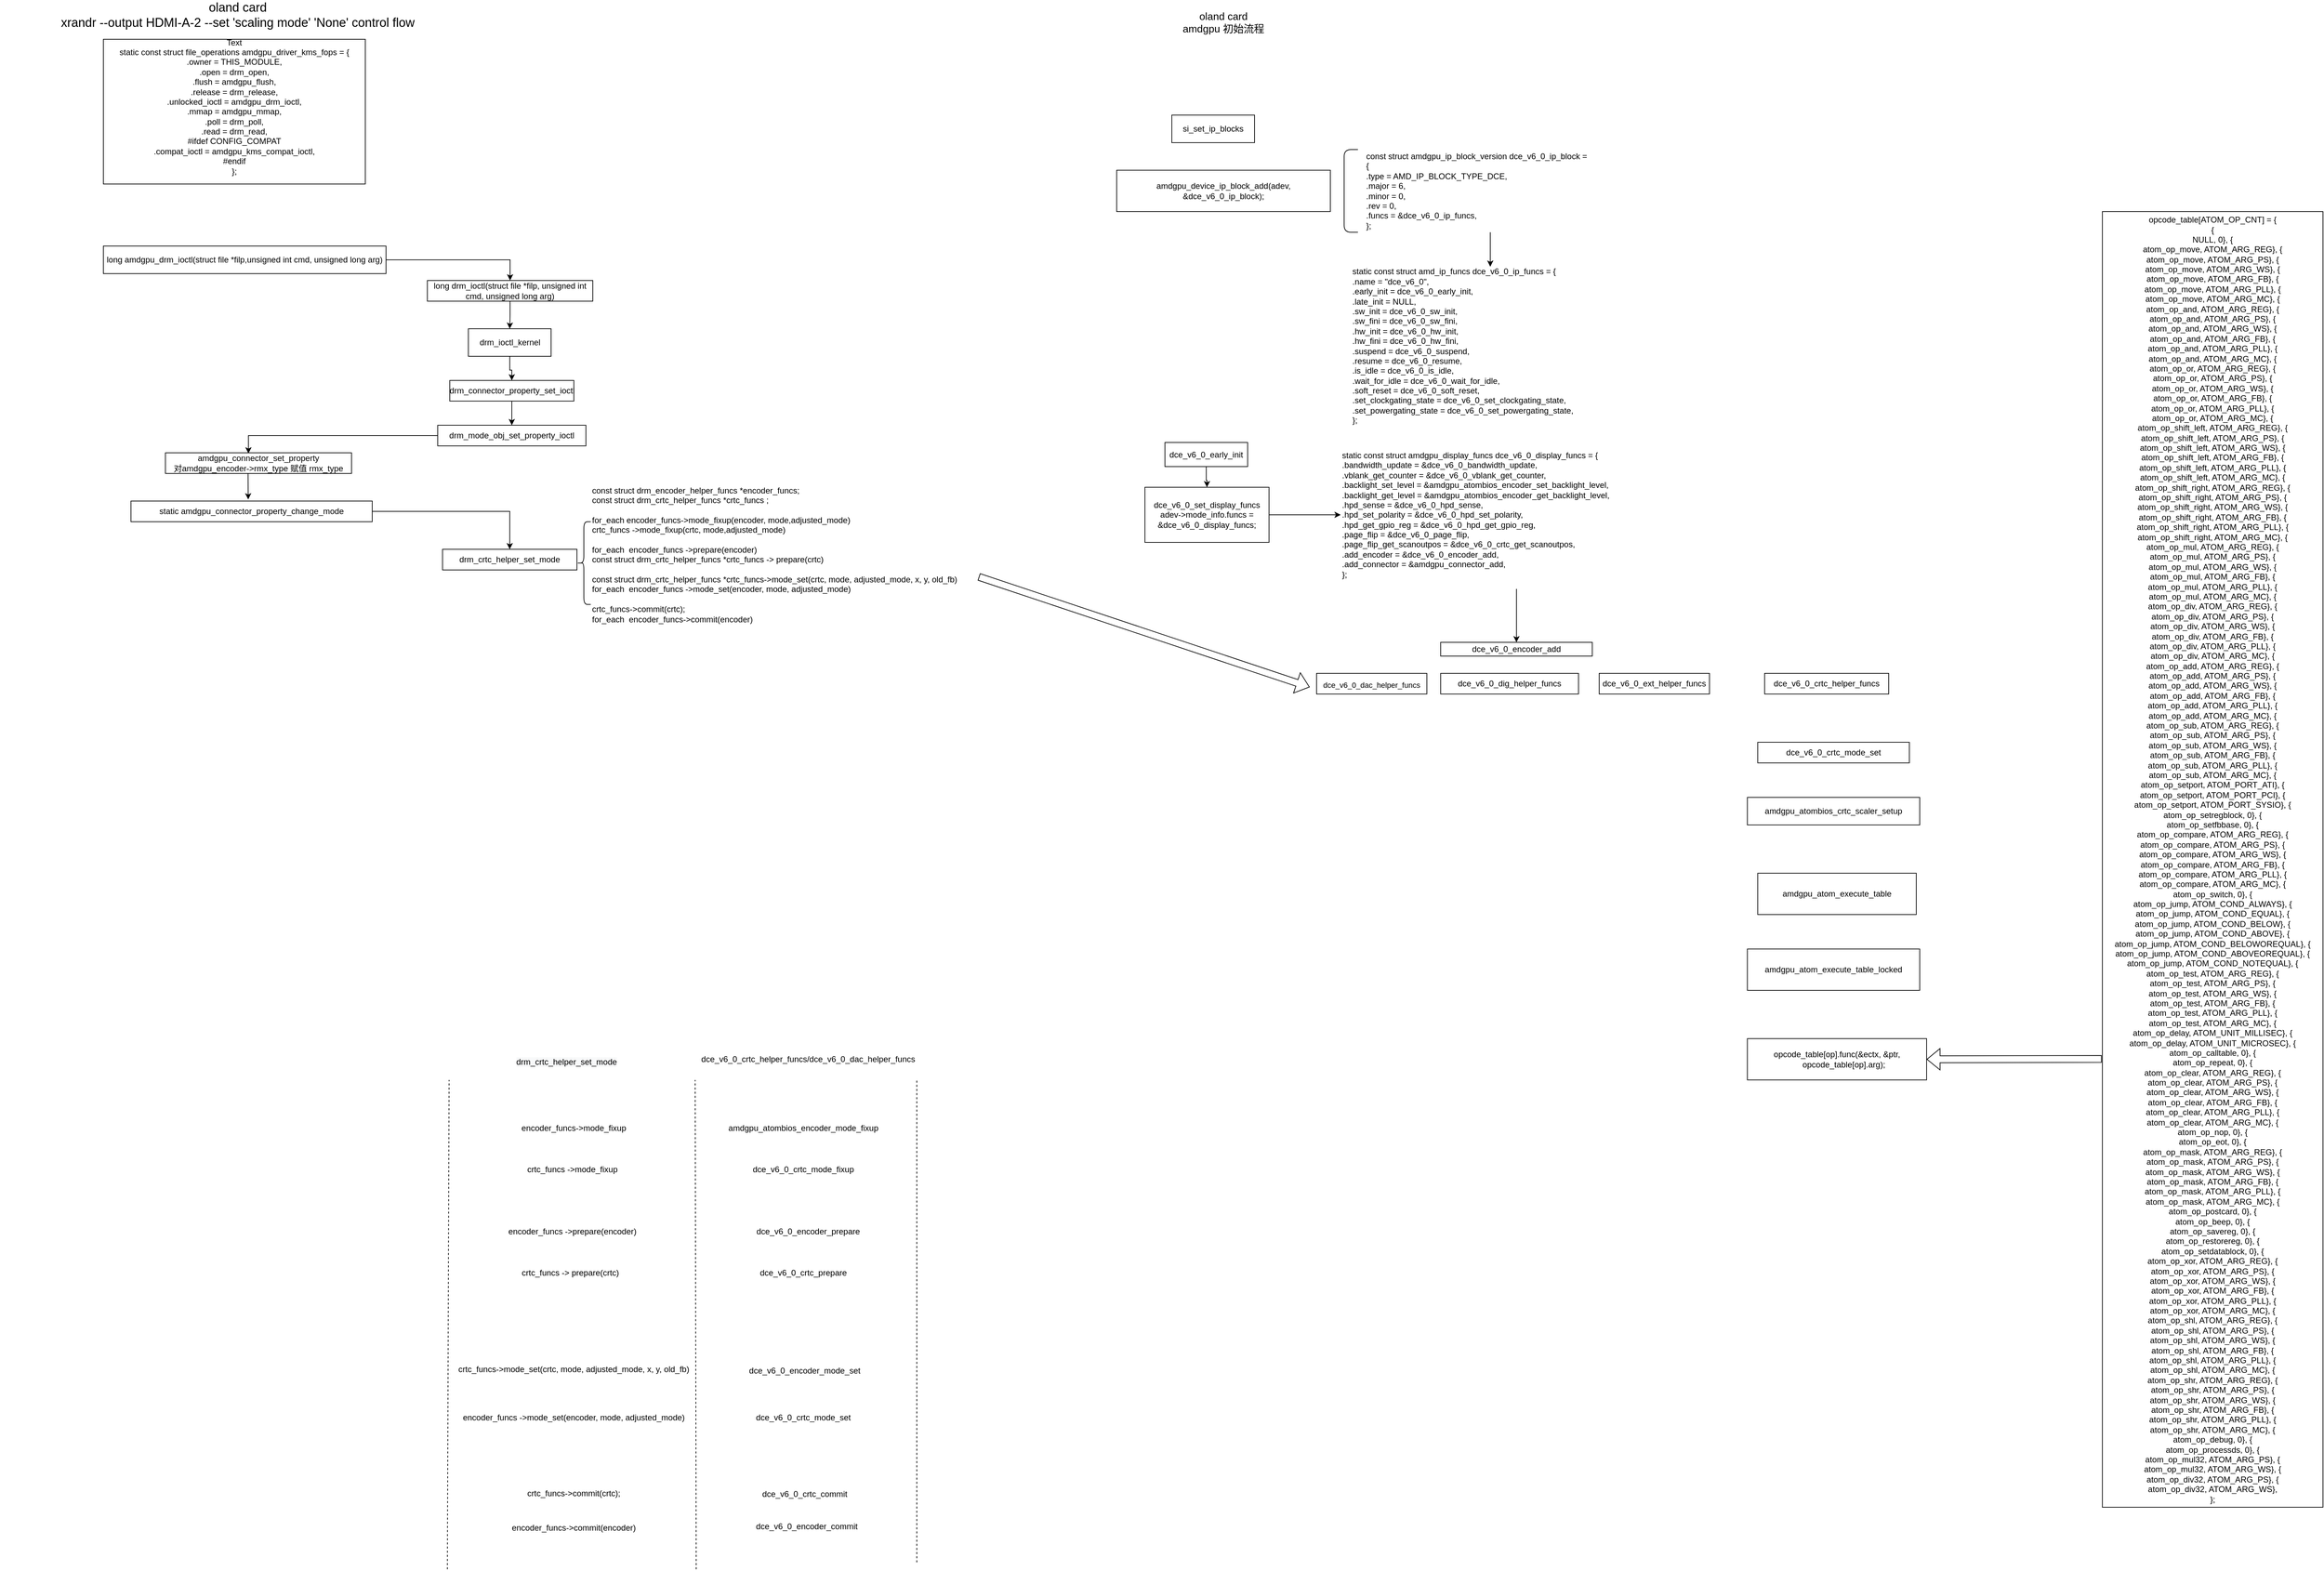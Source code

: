 <mxfile version="17.4.4" type="github">
  <diagram id="6B9ATKtcE2n3EENaYv02" name="Page-1">
    <mxGraphModel dx="2500" dy="806" grid="1" gridSize="10" guides="1" tooltips="1" connect="1" arrows="1" fold="1" page="1" pageScale="1" pageWidth="827" pageHeight="1169" math="0" shadow="0">
      <root>
        <mxCell id="0" />
        <mxCell id="1" parent="0" />
        <mxCell id="llXkI1soiZE1zbif7xeh-1" value="&lt;div&gt;static const struct file_operations amdgpu_driver_kms_fops = {&lt;/div&gt;&lt;div&gt;&lt;span&gt; &lt;/span&gt;.owner = THIS_MODULE,&lt;/div&gt;&lt;div&gt;&lt;span&gt; &lt;/span&gt;.open = drm_open,&lt;/div&gt;&lt;div&gt;&lt;span&gt; &lt;/span&gt;.flush = amdgpu_flush,&lt;/div&gt;&lt;div&gt;&lt;span&gt; &lt;/span&gt;.release = drm_release,&lt;/div&gt;&lt;div&gt;&lt;span&gt; &lt;/span&gt;.unlocked_ioctl = amdgpu_drm_ioctl,&lt;/div&gt;&lt;div&gt;&lt;span&gt; &lt;/span&gt;.mmap = amdgpu_mmap,&lt;/div&gt;&lt;div&gt;&lt;span&gt; &lt;/span&gt;.poll = drm_poll,&lt;/div&gt;&lt;div&gt;&lt;span&gt; &lt;/span&gt;.read = drm_read,&lt;/div&gt;&lt;div&gt;#ifdef CONFIG_COMPAT&lt;/div&gt;&lt;div&gt;&lt;span&gt; &lt;/span&gt;.compat_ioctl = amdgpu_kms_compat_ioctl,&lt;/div&gt;&lt;div&gt;#endif&lt;/div&gt;&lt;div&gt;};&lt;/div&gt;" style="rounded=0;whiteSpace=wrap;html=1;" parent="1" vertex="1">
          <mxGeometry x="140" y="60" width="380" height="210" as="geometry" />
        </mxCell>
        <mxCell id="llXkI1soiZE1zbif7xeh-10" style="edgeStyle=orthogonalEdgeStyle;rounded=0;orthogonalLoop=1;jettySize=auto;html=1;fontSize=18;" parent="1" source="llXkI1soiZE1zbif7xeh-2" target="llXkI1soiZE1zbif7xeh-3" edge="1">
          <mxGeometry relative="1" as="geometry" />
        </mxCell>
        <mxCell id="llXkI1soiZE1zbif7xeh-2" value="long amdgpu_drm_ioctl&lt;span&gt;(struct file *filp,&lt;/span&gt;&lt;span&gt;unsigned int cmd, unsigned long arg)&lt;/span&gt;&lt;span&gt;&lt;br&gt;&lt;/span&gt;" style="rounded=0;whiteSpace=wrap;html=1;" parent="1" vertex="1">
          <mxGeometry x="140" y="360" width="410" height="40" as="geometry" />
        </mxCell>
        <mxCell id="llXkI1soiZE1zbif7xeh-11" value="" style="edgeStyle=orthogonalEdgeStyle;rounded=0;orthogonalLoop=1;jettySize=auto;html=1;fontSize=18;" parent="1" source="llXkI1soiZE1zbif7xeh-3" target="llXkI1soiZE1zbif7xeh-4" edge="1">
          <mxGeometry relative="1" as="geometry" />
        </mxCell>
        <mxCell id="llXkI1soiZE1zbif7xeh-3" value="&lt;div&gt;long drm_ioctl(struct file *filp,&amp;nbsp;&lt;span&gt;unsigned int cmd, unsigned long arg)&lt;/span&gt;&lt;/div&gt;" style="rounded=0;whiteSpace=wrap;html=1;" parent="1" vertex="1">
          <mxGeometry x="610" y="410" width="240" height="30" as="geometry" />
        </mxCell>
        <mxCell id="llXkI1soiZE1zbif7xeh-12" value="" style="edgeStyle=orthogonalEdgeStyle;rounded=0;orthogonalLoop=1;jettySize=auto;html=1;fontSize=18;" parent="1" source="llXkI1soiZE1zbif7xeh-4" target="llXkI1soiZE1zbif7xeh-5" edge="1">
          <mxGeometry relative="1" as="geometry" />
        </mxCell>
        <mxCell id="llXkI1soiZE1zbif7xeh-4" value="drm_ioctl_kernel" style="rounded=0;whiteSpace=wrap;html=1;" parent="1" vertex="1">
          <mxGeometry x="669.5" y="480" width="120" height="40" as="geometry" />
        </mxCell>
        <mxCell id="llXkI1soiZE1zbif7xeh-13" value="" style="edgeStyle=orthogonalEdgeStyle;rounded=0;orthogonalLoop=1;jettySize=auto;html=1;fontSize=18;" parent="1" source="llXkI1soiZE1zbif7xeh-5" target="llXkI1soiZE1zbif7xeh-6" edge="1">
          <mxGeometry relative="1" as="geometry" />
        </mxCell>
        <mxCell id="llXkI1soiZE1zbif7xeh-5" value="drm_connector_property_set_ioctl" style="rounded=0;whiteSpace=wrap;html=1;" parent="1" vertex="1">
          <mxGeometry x="642.5" y="555" width="180" height="30" as="geometry" />
        </mxCell>
        <mxCell id="llXkI1soiZE1zbif7xeh-14" style="edgeStyle=orthogonalEdgeStyle;rounded=0;orthogonalLoop=1;jettySize=auto;html=1;entryX=0.446;entryY=0.033;entryDx=0;entryDy=0;entryPerimeter=0;fontSize=18;" parent="1" source="llXkI1soiZE1zbif7xeh-6" target="llXkI1soiZE1zbif7xeh-7" edge="1">
          <mxGeometry relative="1" as="geometry" />
        </mxCell>
        <mxCell id="llXkI1soiZE1zbif7xeh-6" value="drm_mode_obj_set_property_ioctl" style="rounded=0;whiteSpace=wrap;html=1;" parent="1" vertex="1">
          <mxGeometry x="625" y="620" width="215" height="30" as="geometry" />
        </mxCell>
        <mxCell id="llXkI1soiZE1zbif7xeh-18" style="edgeStyle=orthogonalEdgeStyle;rounded=0;orthogonalLoop=1;jettySize=auto;html=1;entryX=0.486;entryY=-0.078;entryDx=0;entryDy=0;entryPerimeter=0;fontSize=12;exitX=0.444;exitY=0.978;exitDx=0;exitDy=0;exitPerimeter=0;" parent="1" source="llXkI1soiZE1zbif7xeh-7" target="llXkI1soiZE1zbif7xeh-16" edge="1">
          <mxGeometry relative="1" as="geometry" />
        </mxCell>
        <mxCell id="llXkI1soiZE1zbif7xeh-7" value="amdgpu_connector_set_property&lt;br&gt;对amdgpu_encoder-&amp;gt;rmx_type 赋值 rmx_type" style="rounded=0;whiteSpace=wrap;html=1;" parent="1" vertex="1">
          <mxGeometry x="230" y="660" width="270" height="30" as="geometry" />
        </mxCell>
        <mxCell id="llXkI1soiZE1zbif7xeh-8" value="Text" style="text;html=1;strokeColor=none;fillColor=none;align=center;verticalAlign=middle;whiteSpace=wrap;rounded=0;" parent="1" vertex="1">
          <mxGeometry x="300" y="50" width="60" height="30" as="geometry" />
        </mxCell>
        <mxCell id="llXkI1soiZE1zbif7xeh-9" value="oland card&lt;br&gt;xrandr --output HDMI-A-2 --set &#39;scaling mode&#39; &#39;None&#39; control flow" style="text;html=1;strokeColor=none;fillColor=none;align=center;verticalAlign=middle;whiteSpace=wrap;rounded=0;fontSize=18;" parent="1" vertex="1">
          <mxGeometry x="-10" y="10" width="690" height="30" as="geometry" />
        </mxCell>
        <mxCell id="llXkI1soiZE1zbif7xeh-19" style="edgeStyle=orthogonalEdgeStyle;rounded=0;orthogonalLoop=1;jettySize=auto;html=1;entryX=0.5;entryY=0;entryDx=0;entryDy=0;fontSize=12;" parent="1" source="llXkI1soiZE1zbif7xeh-16" target="llXkI1soiZE1zbif7xeh-17" edge="1">
          <mxGeometry relative="1" as="geometry" />
        </mxCell>
        <mxCell id="llXkI1soiZE1zbif7xeh-16" value="static amdgpu_connector_property_change_mode&lt;br&gt;" style="rounded=0;whiteSpace=wrap;html=1;fontSize=12;" parent="1" vertex="1">
          <mxGeometry x="180" y="730" width="350" height="30" as="geometry" />
        </mxCell>
        <mxCell id="llXkI1soiZE1zbif7xeh-17" value="drm_crtc_helper_set_mode" style="rounded=0;whiteSpace=wrap;html=1;fontSize=12;" parent="1" vertex="1">
          <mxGeometry x="632" y="800" width="195" height="30" as="geometry" />
        </mxCell>
        <mxCell id="llXkI1soiZE1zbif7xeh-24" value="" style="group" parent="1" vertex="1" connectable="0">
          <mxGeometry x="827" y="695" width="580" height="240" as="geometry" />
        </mxCell>
        <mxCell id="llXkI1soiZE1zbif7xeh-21" value="" style="shape=curlyBracket;whiteSpace=wrap;html=1;rounded=1;fontSize=12;" parent="llXkI1soiZE1zbif7xeh-24" vertex="1">
          <mxGeometry y="65" width="20" height="120" as="geometry" />
        </mxCell>
        <mxCell id="llXkI1soiZE1zbif7xeh-22" value="const struct drm_encoder_helper_funcs *encoder_funcs;&lt;span&gt;&lt;br&gt;&lt;/span&gt;&lt;span&gt;const struct drm_crtc_helper_funcs *crtc_funcs ;&lt;/span&gt;&lt;span&gt;&lt;br&gt;&lt;br&gt;&lt;/span&gt;for_each encoder_funcs-&amp;gt;mode_fixup(encoder, mode,adjusted_mode)&lt;br&gt;crtc_funcs -&amp;gt;mode_fixup(crtc, mode,adjusted_mode)&lt;span&gt;&lt;br&gt;&lt;/span&gt;&lt;span&gt;&lt;br&gt;&lt;/span&gt;for_each&amp;nbsp; encoder_funcs -&amp;gt;prepare(encoder)&lt;br&gt;&lt;span&gt;const struct drm_crtc_helper_funcs *crtc_funcs -&amp;gt; prepare(crtc)&lt;br&gt;&lt;br&gt;const struct drm_crtc_helper_funcs *crtc_funcs-&amp;gt;mode_set(crtc, mode, adjusted_mode, x, y, old_fb)&lt;br&gt;&lt;/span&gt;for_each&amp;nbsp; encoder_funcs -&amp;gt;mode_set(encoder, mode, adjusted_mode)&lt;br&gt;&lt;br&gt;crtc_funcs-&amp;gt;commit(crtc);&lt;br&gt;for_each&amp;nbsp; encoder_funcs-&amp;gt;commit(encoder)&lt;br&gt;&amp;nbsp;&lt;span&gt;&lt;br&gt;&lt;/span&gt;" style="text;html=1;strokeColor=none;fillColor=none;align=left;verticalAlign=middle;whiteSpace=wrap;rounded=0;fontSize=12;" parent="llXkI1soiZE1zbif7xeh-24" vertex="1">
          <mxGeometry x="20" width="560" height="240" as="geometry" />
        </mxCell>
        <mxCell id="llXkI1soiZE1zbif7xeh-28" value="amdgpu_device_ip_block_add(adev, &amp;amp;dce_v6_0_ip_block);" style="rounded=0;whiteSpace=wrap;html=1;fontSize=12;" parent="1" vertex="1">
          <mxGeometry x="1610" y="250" width="310" height="60" as="geometry" />
        </mxCell>
        <mxCell id="llXkI1soiZE1zbif7xeh-29" value="&lt;span&gt;si_set_ip_blocks&lt;/span&gt;" style="rounded=0;whiteSpace=wrap;html=1;fontSize=12;" parent="1" vertex="1">
          <mxGeometry x="1690" y="170" width="120" height="40" as="geometry" />
        </mxCell>
        <mxCell id="llXkI1soiZE1zbif7xeh-30" value="&lt;font style=&quot;font-size: 15px&quot;&gt;oland card&lt;br&gt;amdgpu 初始流程&lt;/font&gt;" style="text;html=1;strokeColor=none;fillColor=none;align=center;verticalAlign=middle;whiteSpace=wrap;rounded=0;fontSize=12;" parent="1" vertex="1">
          <mxGeometry x="1620" y="20" width="290" height="30" as="geometry" />
        </mxCell>
        <mxCell id="llXkI1soiZE1zbif7xeh-36" value="" style="edgeStyle=orthogonalEdgeStyle;rounded=0;orthogonalLoop=1;jettySize=auto;html=1;fontSize=12;" parent="1" source="llXkI1soiZE1zbif7xeh-31" target="llXkI1soiZE1zbif7xeh-33" edge="1">
          <mxGeometry relative="1" as="geometry">
            <Array as="points">
              <mxPoint x="2152" y="350" />
              <mxPoint x="2152" y="350" />
            </Array>
          </mxGeometry>
        </mxCell>
        <mxCell id="llXkI1soiZE1zbif7xeh-31" value="&lt;div&gt;const struct amdgpu_ip_block_version dce_v6_0_ip_block =&lt;/div&gt;&lt;div&gt;{&lt;/div&gt;&lt;div&gt;&lt;span&gt; &lt;/span&gt;.type = AMD_IP_BLOCK_TYPE_DCE,&lt;/div&gt;&lt;div&gt;&lt;span&gt; &lt;/span&gt;.major = 6,&lt;/div&gt;&lt;div&gt;&lt;span&gt; &lt;/span&gt;.minor = 0,&lt;/div&gt;&lt;div&gt;&lt;span&gt; &lt;/span&gt;.rev = 0,&lt;/div&gt;&lt;div&gt;&lt;span&gt; &lt;/span&gt;.funcs = &amp;amp;dce_v6_0_ip_funcs,&lt;/div&gt;&lt;div&gt;};&lt;/div&gt;" style="text;html=1;strokeColor=none;fillColor=none;align=left;verticalAlign=middle;whiteSpace=wrap;rounded=0;fontSize=12;" parent="1" vertex="1">
          <mxGeometry x="1970" y="220" width="440" height="120" as="geometry" />
        </mxCell>
        <mxCell id="llXkI1soiZE1zbif7xeh-32" value="" style="shape=curlyBracket;whiteSpace=wrap;html=1;rounded=1;fontSize=12;size=0;" parent="1" vertex="1">
          <mxGeometry x="1940" y="220" width="20" height="120" as="geometry" />
        </mxCell>
        <mxCell id="llXkI1soiZE1zbif7xeh-33" value="&lt;div&gt;static const struct amd_ip_funcs dce_v6_0_ip_funcs = {&lt;/div&gt;&lt;div&gt;&lt;span&gt; &lt;/span&gt;.name = &quot;dce_v6_0&quot;,&lt;/div&gt;&lt;div&gt;&lt;span&gt; &lt;/span&gt;.early_init = dce_v6_0_early_init,&lt;/div&gt;&lt;div&gt;&lt;span&gt; &lt;/span&gt;.late_init = NULL,&lt;/div&gt;&lt;div&gt;&lt;span&gt; &lt;/span&gt;.sw_init = dce_v6_0_sw_init,&lt;/div&gt;&lt;div&gt;&lt;span&gt; &lt;/span&gt;.sw_fini = dce_v6_0_sw_fini,&lt;/div&gt;&lt;div&gt;&lt;span&gt; &lt;/span&gt;.hw_init = dce_v6_0_hw_init,&lt;/div&gt;&lt;div&gt;&lt;span&gt; &lt;/span&gt;.hw_fini = dce_v6_0_hw_fini,&lt;/div&gt;&lt;div&gt;&lt;span&gt; &lt;/span&gt;.suspend = dce_v6_0_suspend,&lt;/div&gt;&lt;div&gt;&lt;span&gt; &lt;/span&gt;.resume = dce_v6_0_resume,&lt;/div&gt;&lt;div&gt;&lt;span&gt; &lt;/span&gt;.is_idle = dce_v6_0_is_idle,&lt;/div&gt;&lt;div&gt;&lt;span&gt; &lt;/span&gt;.wait_for_idle = dce_v6_0_wait_for_idle,&lt;/div&gt;&lt;div&gt;&lt;span&gt; &lt;/span&gt;.soft_reset = dce_v6_0_soft_reset,&lt;/div&gt;&lt;div&gt;&lt;span&gt; &lt;/span&gt;.set_clockgating_state = dce_v6_0_set_clockgating_state,&lt;/div&gt;&lt;div&gt;&lt;span&gt; &lt;/span&gt;.set_powergating_state = dce_v6_0_set_powergating_state,&lt;/div&gt;&lt;div&gt;};&lt;/div&gt;" style="text;html=1;strokeColor=none;fillColor=none;align=left;verticalAlign=middle;whiteSpace=wrap;rounded=0;fontSize=12;" parent="1" vertex="1">
          <mxGeometry x="1950" y="390" width="403" height="230" as="geometry" />
        </mxCell>
        <mxCell id="llXkI1soiZE1zbif7xeh-38" value="" style="edgeStyle=orthogonalEdgeStyle;rounded=0;orthogonalLoop=1;jettySize=auto;html=1;fontSize=12;" parent="1" source="llXkI1soiZE1zbif7xeh-34" target="llXkI1soiZE1zbif7xeh-35" edge="1">
          <mxGeometry relative="1" as="geometry" />
        </mxCell>
        <mxCell id="llXkI1soiZE1zbif7xeh-34" value="dce_v6_0_early_init" style="rounded=0;whiteSpace=wrap;html=1;fontSize=12;" parent="1" vertex="1">
          <mxGeometry x="1680" y="645" width="120" height="35" as="geometry" />
        </mxCell>
        <mxCell id="llXkI1soiZE1zbif7xeh-39" value="" style="edgeStyle=orthogonalEdgeStyle;rounded=0;orthogonalLoop=1;jettySize=auto;html=1;fontSize=12;" parent="1" source="llXkI1soiZE1zbif7xeh-35" target="llXkI1soiZE1zbif7xeh-37" edge="1">
          <mxGeometry relative="1" as="geometry" />
        </mxCell>
        <mxCell id="llXkI1soiZE1zbif7xeh-35" value="dce_v6_0_set_display_funcs&lt;br&gt;adev-&amp;gt;mode_info.funcs = &amp;amp;dce_v6_0_display_funcs;" style="rounded=0;whiteSpace=wrap;html=1;fontSize=12;" parent="1" vertex="1">
          <mxGeometry x="1651" y="710" width="180" height="80" as="geometry" />
        </mxCell>
        <mxCell id="llXkI1soiZE1zbif7xeh-41" value="" style="edgeStyle=orthogonalEdgeStyle;rounded=0;orthogonalLoop=1;jettySize=auto;html=1;fontSize=12;" parent="1" source="llXkI1soiZE1zbif7xeh-37" target="llXkI1soiZE1zbif7xeh-40" edge="1">
          <mxGeometry relative="1" as="geometry" />
        </mxCell>
        <mxCell id="llXkI1soiZE1zbif7xeh-37" value="&lt;div&gt;static const struct amdgpu_display_funcs dce_v6_0_display_funcs = {&lt;/div&gt;&lt;div&gt;&lt;span&gt; &lt;/span&gt;.bandwidth_update = &amp;amp;dce_v6_0_bandwidth_update,&lt;/div&gt;&lt;div&gt;&lt;span&gt; &lt;/span&gt;.vblank_get_counter = &amp;amp;dce_v6_0_vblank_get_counter,&lt;/div&gt;&lt;div&gt;&lt;span&gt; &lt;/span&gt;.backlight_set_level = &amp;amp;amdgpu_atombios_encoder_set_backlight_level,&lt;/div&gt;&lt;div&gt;&lt;span&gt; &lt;/span&gt;.backlight_get_level = &amp;amp;amdgpu_atombios_encoder_get_backlight_level,&lt;/div&gt;&lt;div&gt;&lt;span&gt; &lt;/span&gt;.hpd_sense = &amp;amp;dce_v6_0_hpd_sense,&lt;/div&gt;&lt;div&gt;&lt;span&gt; &lt;/span&gt;.hpd_set_polarity = &amp;amp;dce_v6_0_hpd_set_polarity,&lt;/div&gt;&lt;div&gt;&lt;span&gt; &lt;/span&gt;.hpd_get_gpio_reg = &amp;amp;dce_v6_0_hpd_get_gpio_reg,&lt;/div&gt;&lt;div&gt;&lt;span&gt; &lt;/span&gt;.page_flip = &amp;amp;dce_v6_0_page_flip,&lt;/div&gt;&lt;div&gt;&lt;span&gt; &lt;/span&gt;.page_flip_get_scanoutpos = &amp;amp;dce_v6_0_crtc_get_scanoutpos,&lt;/div&gt;&lt;div&gt;&lt;span&gt; &lt;/span&gt;.add_encoder = &amp;amp;dce_v6_0_encoder_add,&lt;/div&gt;&lt;div&gt;&lt;span&gt; &lt;/span&gt;.add_connector = &amp;amp;amdgpu_connector_add,&lt;/div&gt;&lt;div&gt;};&lt;/div&gt;" style="text;html=1;strokeColor=none;fillColor=none;align=left;verticalAlign=middle;whiteSpace=wrap;rounded=0;fontSize=12;" parent="1" vertex="1">
          <mxGeometry x="1935" y="642.5" width="510" height="215" as="geometry" />
        </mxCell>
        <mxCell id="llXkI1soiZE1zbif7xeh-40" value="dce_v6_0_encoder_add" style="rounded=0;whiteSpace=wrap;html=1;fontSize=12;" parent="1" vertex="1">
          <mxGeometry x="2080" y="935" width="220" height="20" as="geometry" />
        </mxCell>
        <mxCell id="llXkI1soiZE1zbif7xeh-42" value="&lt;font style=&quot;font-size: 11px&quot;&gt;dce_v6_0_dac_helper_funcs&lt;/font&gt;" style="rounded=0;whiteSpace=wrap;html=1;fontSize=15;" parent="1" vertex="1">
          <mxGeometry x="1900" y="980" width="160" height="30" as="geometry" />
        </mxCell>
        <mxCell id="llXkI1soiZE1zbif7xeh-43" value="dce_v6_0_ext_helper_funcs" style="rounded=0;whiteSpace=wrap;html=1;fontSize=12;" parent="1" vertex="1">
          <mxGeometry x="2310" y="980" width="160" height="30" as="geometry" />
        </mxCell>
        <mxCell id="llXkI1soiZE1zbif7xeh-44" value="dce_v6_0_dig_helper_funcs" style="rounded=0;whiteSpace=wrap;html=1;fontSize=12;" parent="1" vertex="1">
          <mxGeometry x="2080" y="980" width="200" height="30" as="geometry" />
        </mxCell>
        <mxCell id="llXkI1soiZE1zbif7xeh-45" value="" style="shape=flexArrow;endArrow=classic;html=1;rounded=0;fontSize=12;" parent="1" edge="1">
          <mxGeometry width="50" height="50" relative="1" as="geometry">
            <mxPoint x="1410" y="840" as="sourcePoint" />
            <mxPoint x="1890" y="1000" as="targetPoint" />
          </mxGeometry>
        </mxCell>
        <mxCell id="llXkI1soiZE1zbif7xeh-46" value="dce_v6_0_crtc_helper_funcs" style="rounded=0;whiteSpace=wrap;html=1;fontSize=12;" parent="1" vertex="1">
          <mxGeometry x="2550" y="980" width="180" height="30" as="geometry" />
        </mxCell>
        <mxCell id="llXkI1soiZE1zbif7xeh-48" value="dce_v6_0_crtc_mode_set" style="rounded=0;whiteSpace=wrap;html=1;" parent="1" vertex="1">
          <mxGeometry x="2540" y="1080" width="220" height="30" as="geometry" />
        </mxCell>
        <mxCell id="llXkI1soiZE1zbif7xeh-49" value="amdgpu_atombios_crtc_scaler_setup" style="rounded=0;whiteSpace=wrap;html=1;" parent="1" vertex="1">
          <mxGeometry x="2525" y="1160" width="250" height="40" as="geometry" />
        </mxCell>
        <mxCell id="llXkI1soiZE1zbif7xeh-50" value="amdgpu_atom_execute_table" style="rounded=0;whiteSpace=wrap;html=1;" parent="1" vertex="1">
          <mxGeometry x="2540" y="1270" width="230" height="60" as="geometry" />
        </mxCell>
        <mxCell id="llXkI1soiZE1zbif7xeh-51" value="amdgpu_atom_execute_table_locked" style="rounded=0;whiteSpace=wrap;html=1;" parent="1" vertex="1">
          <mxGeometry x="2525" y="1380" width="250" height="60" as="geometry" />
        </mxCell>
        <mxCell id="llXkI1soiZE1zbif7xeh-52" value="&lt;div&gt;&lt;span&gt;   &lt;/span&gt;opcode_table[op].func(&amp;amp;ectx, &amp;amp;ptr,&lt;/div&gt;&lt;div&gt;&lt;span&gt;     &lt;/span&gt;&amp;nbsp; &amp;nbsp; &amp;nbsp; opcode_table[op].arg);&lt;/div&gt;" style="rounded=0;whiteSpace=wrap;html=1;" parent="1" vertex="1">
          <mxGeometry x="2525" y="1510" width="260" height="60" as="geometry" />
        </mxCell>
        <mxCell id="llXkI1soiZE1zbif7xeh-53" value="&lt;div&gt;opcode_table[ATOM_OP_CNT] = {&lt;/div&gt;&lt;div&gt;&lt;span&gt; &lt;/span&gt;{&lt;/div&gt;&lt;div&gt;&lt;span&gt; &lt;/span&gt;NULL, 0}, {&lt;/div&gt;&lt;div&gt;&lt;span&gt; &lt;/span&gt;atom_op_move, ATOM_ARG_REG}, {&lt;/div&gt;&lt;div&gt;&lt;span&gt; &lt;/span&gt;atom_op_move, ATOM_ARG_PS}, {&lt;/div&gt;&lt;div&gt;&lt;span&gt; &lt;/span&gt;atom_op_move, ATOM_ARG_WS}, {&lt;/div&gt;&lt;div&gt;&lt;span&gt; &lt;/span&gt;atom_op_move, ATOM_ARG_FB}, {&lt;/div&gt;&lt;div&gt;&lt;span&gt; &lt;/span&gt;atom_op_move, ATOM_ARG_PLL}, {&lt;/div&gt;&lt;div&gt;&lt;span&gt; &lt;/span&gt;atom_op_move, ATOM_ARG_MC}, {&lt;/div&gt;&lt;div&gt;&lt;span&gt; &lt;/span&gt;atom_op_and, ATOM_ARG_REG}, {&lt;/div&gt;&lt;div&gt;&lt;span&gt; &lt;/span&gt;atom_op_and, ATOM_ARG_PS}, {&lt;/div&gt;&lt;div&gt;&lt;span&gt; &lt;/span&gt;atom_op_and, ATOM_ARG_WS}, {&lt;/div&gt;&lt;div&gt;&lt;span&gt; &lt;/span&gt;atom_op_and, ATOM_ARG_FB}, {&lt;/div&gt;&lt;div&gt;&lt;span&gt; &lt;/span&gt;atom_op_and, ATOM_ARG_PLL}, {&lt;/div&gt;&lt;div&gt;&lt;span&gt; &lt;/span&gt;atom_op_and, ATOM_ARG_MC}, {&lt;/div&gt;&lt;div&gt;&lt;span&gt; &lt;/span&gt;atom_op_or, ATOM_ARG_REG}, {&lt;/div&gt;&lt;div&gt;&lt;span&gt; &lt;/span&gt;atom_op_or, ATOM_ARG_PS}, {&lt;/div&gt;&lt;div&gt;&lt;span&gt; &lt;/span&gt;atom_op_or, ATOM_ARG_WS}, {&lt;/div&gt;&lt;div&gt;&lt;span&gt; &lt;/span&gt;atom_op_or, ATOM_ARG_FB}, {&lt;/div&gt;&lt;div&gt;&lt;span&gt; &lt;/span&gt;atom_op_or, ATOM_ARG_PLL}, {&lt;/div&gt;&lt;div&gt;&lt;span&gt; &lt;/span&gt;atom_op_or, ATOM_ARG_MC}, {&lt;/div&gt;&lt;div&gt;&lt;span&gt; &lt;/span&gt;atom_op_shift_left, ATOM_ARG_REG}, {&lt;/div&gt;&lt;div&gt;&lt;span&gt; &lt;/span&gt;atom_op_shift_left, ATOM_ARG_PS}, {&lt;/div&gt;&lt;div&gt;&lt;span&gt; &lt;/span&gt;atom_op_shift_left, ATOM_ARG_WS}, {&lt;/div&gt;&lt;div&gt;&lt;span&gt; &lt;/span&gt;atom_op_shift_left, ATOM_ARG_FB}, {&lt;/div&gt;&lt;div&gt;&lt;span&gt; &lt;/span&gt;atom_op_shift_left, ATOM_ARG_PLL}, {&lt;/div&gt;&lt;div&gt;&lt;span&gt; &lt;/span&gt;atom_op_shift_left, ATOM_ARG_MC}, {&lt;/div&gt;&lt;div&gt;&lt;span&gt; &lt;/span&gt;atom_op_shift_right, ATOM_ARG_REG}, {&lt;/div&gt;&lt;div&gt;&lt;span&gt; &lt;/span&gt;atom_op_shift_right, ATOM_ARG_PS}, {&lt;/div&gt;&lt;div&gt;&lt;span&gt; &lt;/span&gt;atom_op_shift_right, ATOM_ARG_WS}, {&lt;/div&gt;&lt;div&gt;&lt;span&gt; &lt;/span&gt;atom_op_shift_right, ATOM_ARG_FB}, {&lt;/div&gt;&lt;div&gt;&lt;span&gt; &lt;/span&gt;atom_op_shift_right, ATOM_ARG_PLL}, {&lt;/div&gt;&lt;div&gt;&lt;span&gt; &lt;/span&gt;atom_op_shift_right, ATOM_ARG_MC}, {&lt;/div&gt;&lt;div&gt;&lt;span&gt; &lt;/span&gt;atom_op_mul, ATOM_ARG_REG}, {&lt;/div&gt;&lt;div&gt;&lt;span&gt; &lt;/span&gt;atom_op_mul, ATOM_ARG_PS}, {&lt;/div&gt;&lt;div&gt;&lt;span&gt; &lt;/span&gt;atom_op_mul, ATOM_ARG_WS}, {&lt;/div&gt;&lt;div&gt;&lt;span&gt; &lt;/span&gt;atom_op_mul, ATOM_ARG_FB}, {&lt;/div&gt;&lt;div&gt;&lt;span&gt; &lt;/span&gt;atom_op_mul, ATOM_ARG_PLL}, {&lt;/div&gt;&lt;div&gt;&lt;span&gt; &lt;/span&gt;atom_op_mul, ATOM_ARG_MC}, {&lt;/div&gt;&lt;div&gt;&lt;span&gt; &lt;/span&gt;atom_op_div, ATOM_ARG_REG}, {&lt;/div&gt;&lt;div&gt;&lt;span&gt; &lt;/span&gt;atom_op_div, ATOM_ARG_PS}, {&lt;/div&gt;&lt;div&gt;&lt;span&gt; &lt;/span&gt;atom_op_div, ATOM_ARG_WS}, {&lt;/div&gt;&lt;div&gt;&lt;span&gt; &lt;/span&gt;atom_op_div, ATOM_ARG_FB}, {&lt;/div&gt;&lt;div&gt;&lt;span&gt; &lt;/span&gt;atom_op_div, ATOM_ARG_PLL}, {&lt;/div&gt;&lt;div&gt;&lt;span&gt; &lt;/span&gt;atom_op_div, ATOM_ARG_MC}, {&lt;/div&gt;&lt;div&gt;&lt;span&gt; &lt;/span&gt;atom_op_add, ATOM_ARG_REG}, {&lt;/div&gt;&lt;div&gt;&lt;span&gt; &lt;/span&gt;atom_op_add, ATOM_ARG_PS}, {&lt;/div&gt;&lt;div&gt;&lt;span&gt; &lt;/span&gt;atom_op_add, ATOM_ARG_WS}, {&lt;/div&gt;&lt;div&gt;&lt;span&gt; &lt;/span&gt;atom_op_add, ATOM_ARG_FB}, {&lt;/div&gt;&lt;div&gt;&lt;span&gt; &lt;/span&gt;atom_op_add, ATOM_ARG_PLL}, {&lt;/div&gt;&lt;div&gt;&lt;span&gt; &lt;/span&gt;atom_op_add, ATOM_ARG_MC}, {&lt;/div&gt;&lt;div&gt;&lt;span&gt; &lt;/span&gt;atom_op_sub, ATOM_ARG_REG}, {&lt;/div&gt;&lt;div&gt;&lt;span&gt; &lt;/span&gt;atom_op_sub, ATOM_ARG_PS}, {&lt;/div&gt;&lt;div&gt;&lt;span&gt; &lt;/span&gt;atom_op_sub, ATOM_ARG_WS}, {&lt;/div&gt;&lt;div&gt;&lt;span&gt; &lt;/span&gt;atom_op_sub, ATOM_ARG_FB}, {&lt;/div&gt;&lt;div&gt;&lt;span&gt; &lt;/span&gt;atom_op_sub, ATOM_ARG_PLL}, {&lt;/div&gt;&lt;div&gt;&lt;span&gt; &lt;/span&gt;atom_op_sub, ATOM_ARG_MC}, {&lt;/div&gt;&lt;div&gt;&lt;span&gt; &lt;/span&gt;atom_op_setport, ATOM_PORT_ATI}, {&lt;/div&gt;&lt;div&gt;&lt;span&gt; &lt;/span&gt;atom_op_setport, ATOM_PORT_PCI}, {&lt;/div&gt;&lt;div&gt;&lt;span&gt; &lt;/span&gt;atom_op_setport, ATOM_PORT_SYSIO}, {&lt;/div&gt;&lt;div&gt;&lt;span&gt; &lt;/span&gt;atom_op_setregblock, 0}, {&lt;/div&gt;&lt;div&gt;&lt;span&gt; &lt;/span&gt;atom_op_setfbbase, 0}, {&lt;/div&gt;&lt;div&gt;&lt;span&gt; &lt;/span&gt;atom_op_compare, ATOM_ARG_REG}, {&lt;/div&gt;&lt;div&gt;&lt;span&gt; &lt;/span&gt;atom_op_compare, ATOM_ARG_PS}, {&lt;/div&gt;&lt;div&gt;&lt;span&gt; &lt;/span&gt;atom_op_compare, ATOM_ARG_WS}, {&lt;/div&gt;&lt;div&gt;&lt;span&gt; &lt;/span&gt;atom_op_compare, ATOM_ARG_FB}, {&lt;/div&gt;&lt;div&gt;&lt;span&gt; &lt;/span&gt;atom_op_compare, ATOM_ARG_PLL}, {&lt;/div&gt;&lt;div&gt;&lt;span&gt; &lt;/span&gt;atom_op_compare, ATOM_ARG_MC}, {&lt;/div&gt;&lt;div&gt;&lt;span&gt; &lt;/span&gt;atom_op_switch, 0}, {&lt;/div&gt;&lt;div&gt;&lt;span&gt; &lt;/span&gt;atom_op_jump, ATOM_COND_ALWAYS}, {&lt;/div&gt;&lt;div&gt;&lt;span&gt; &lt;/span&gt;atom_op_jump, ATOM_COND_EQUAL}, {&lt;/div&gt;&lt;div&gt;&lt;span&gt; &lt;/span&gt;atom_op_jump, ATOM_COND_BELOW}, {&lt;/div&gt;&lt;div&gt;&lt;span&gt; &lt;/span&gt;atom_op_jump, ATOM_COND_ABOVE}, {&lt;/div&gt;&lt;div&gt;&lt;span&gt; &lt;/span&gt;atom_op_jump, ATOM_COND_BELOWOREQUAL}, {&lt;/div&gt;&lt;div&gt;&lt;span&gt; &lt;/span&gt;atom_op_jump, ATOM_COND_ABOVEOREQUAL}, {&lt;/div&gt;&lt;div&gt;&lt;span&gt; &lt;/span&gt;atom_op_jump, ATOM_COND_NOTEQUAL}, {&lt;/div&gt;&lt;div&gt;&lt;span&gt; &lt;/span&gt;atom_op_test, ATOM_ARG_REG}, {&lt;/div&gt;&lt;div&gt;&lt;span&gt; &lt;/span&gt;atom_op_test, ATOM_ARG_PS}, {&lt;/div&gt;&lt;div&gt;&lt;span&gt; &lt;/span&gt;atom_op_test, ATOM_ARG_WS}, {&lt;/div&gt;&lt;div&gt;&lt;span&gt; &lt;/span&gt;atom_op_test, ATOM_ARG_FB}, {&lt;/div&gt;&lt;div&gt;&lt;span&gt; &lt;/span&gt;atom_op_test, ATOM_ARG_PLL}, {&lt;/div&gt;&lt;div&gt;&lt;span&gt; &lt;/span&gt;atom_op_test, ATOM_ARG_MC}, {&lt;/div&gt;&lt;div&gt;&lt;span&gt; &lt;/span&gt;atom_op_delay, ATOM_UNIT_MILLISEC}, {&lt;/div&gt;&lt;div&gt;&lt;span&gt; &lt;/span&gt;atom_op_delay, ATOM_UNIT_MICROSEC}, {&lt;/div&gt;&lt;div&gt;&lt;span&gt; &lt;/span&gt;atom_op_calltable, 0}, {&lt;/div&gt;&lt;div&gt;&lt;span&gt; &lt;/span&gt;atom_op_repeat, 0}, {&lt;/div&gt;&lt;div&gt;&lt;span&gt; &lt;/span&gt;atom_op_clear, ATOM_ARG_REG}, {&lt;/div&gt;&lt;div&gt;&lt;span&gt; &lt;/span&gt;atom_op_clear, ATOM_ARG_PS}, {&lt;/div&gt;&lt;div&gt;&lt;span&gt; &lt;/span&gt;atom_op_clear, ATOM_ARG_WS}, {&lt;/div&gt;&lt;div&gt;&lt;span&gt; &lt;/span&gt;atom_op_clear, ATOM_ARG_FB}, {&lt;/div&gt;&lt;div&gt;&lt;span&gt; &lt;/span&gt;atom_op_clear, ATOM_ARG_PLL}, {&lt;/div&gt;&lt;div&gt;&lt;span&gt; &lt;/span&gt;atom_op_clear, ATOM_ARG_MC}, {&lt;/div&gt;&lt;div&gt;&lt;span&gt; &lt;/span&gt;atom_op_nop, 0}, {&lt;/div&gt;&lt;div&gt;&lt;span&gt; &lt;/span&gt;atom_op_eot, 0}, {&lt;/div&gt;&lt;div&gt;&lt;span&gt; &lt;/span&gt;atom_op_mask, ATOM_ARG_REG}, {&lt;/div&gt;&lt;div&gt;&lt;span&gt; &lt;/span&gt;atom_op_mask, ATOM_ARG_PS}, {&lt;/div&gt;&lt;div&gt;&lt;span&gt; &lt;/span&gt;atom_op_mask, ATOM_ARG_WS}, {&lt;/div&gt;&lt;div&gt;&lt;span&gt; &lt;/span&gt;atom_op_mask, ATOM_ARG_FB}, {&lt;/div&gt;&lt;div&gt;&lt;span&gt; &lt;/span&gt;atom_op_mask, ATOM_ARG_PLL}, {&lt;/div&gt;&lt;div&gt;&lt;span&gt; &lt;/span&gt;atom_op_mask, ATOM_ARG_MC}, {&lt;/div&gt;&lt;div&gt;&lt;span&gt; &lt;/span&gt;atom_op_postcard, 0}, {&lt;/div&gt;&lt;div&gt;&lt;span&gt; &lt;/span&gt;atom_op_beep, 0}, {&lt;/div&gt;&lt;div&gt;&lt;span&gt; &lt;/span&gt;atom_op_savereg, 0}, {&lt;/div&gt;&lt;div&gt;&lt;span&gt; &lt;/span&gt;atom_op_restorereg, 0}, {&lt;/div&gt;&lt;div&gt;&lt;span&gt; &lt;/span&gt;atom_op_setdatablock, 0}, {&lt;/div&gt;&lt;div&gt;&lt;span&gt; &lt;/span&gt;atom_op_xor, ATOM_ARG_REG}, {&lt;/div&gt;&lt;div&gt;&lt;span&gt; &lt;/span&gt;atom_op_xor, ATOM_ARG_PS}, {&lt;/div&gt;&lt;div&gt;&lt;span&gt; &lt;/span&gt;atom_op_xor, ATOM_ARG_WS}, {&lt;/div&gt;&lt;div&gt;&lt;span&gt; &lt;/span&gt;atom_op_xor, ATOM_ARG_FB}, {&lt;/div&gt;&lt;div&gt;&lt;span&gt; &lt;/span&gt;atom_op_xor, ATOM_ARG_PLL}, {&lt;/div&gt;&lt;div&gt;&lt;span&gt; &lt;/span&gt;atom_op_xor, ATOM_ARG_MC}, {&lt;/div&gt;&lt;div&gt;&lt;span&gt; &lt;/span&gt;atom_op_shl, ATOM_ARG_REG}, {&lt;/div&gt;&lt;div&gt;&lt;span&gt; &lt;/span&gt;atom_op_shl, ATOM_ARG_PS}, {&lt;/div&gt;&lt;div&gt;&lt;span&gt; &lt;/span&gt;atom_op_shl, ATOM_ARG_WS}, {&lt;/div&gt;&lt;div&gt;&lt;span&gt; &lt;/span&gt;atom_op_shl, ATOM_ARG_FB}, {&lt;/div&gt;&lt;div&gt;&lt;span&gt; &lt;/span&gt;atom_op_shl, ATOM_ARG_PLL}, {&lt;/div&gt;&lt;div&gt;&lt;span&gt; &lt;/span&gt;atom_op_shl, ATOM_ARG_MC}, {&lt;/div&gt;&lt;div&gt;&lt;span&gt; &lt;/span&gt;atom_op_shr, ATOM_ARG_REG}, {&lt;/div&gt;&lt;div&gt;&lt;span&gt; &lt;/span&gt;atom_op_shr, ATOM_ARG_PS}, {&lt;/div&gt;&lt;div&gt;&lt;span&gt; &lt;/span&gt;atom_op_shr, ATOM_ARG_WS}, {&lt;/div&gt;&lt;div&gt;&lt;span&gt; &lt;/span&gt;atom_op_shr, ATOM_ARG_FB}, {&lt;/div&gt;&lt;div&gt;&lt;span&gt; &lt;/span&gt;atom_op_shr, ATOM_ARG_PLL}, {&lt;/div&gt;&lt;div&gt;&lt;span&gt; &lt;/span&gt;atom_op_shr, ATOM_ARG_MC}, {&lt;/div&gt;&lt;div&gt;&lt;span&gt; &lt;/span&gt;atom_op_debug, 0}, {&lt;/div&gt;&lt;div&gt;&lt;span&gt; &lt;/span&gt;atom_op_processds, 0}, {&lt;/div&gt;&lt;div&gt;&lt;span&gt; &lt;/span&gt;atom_op_mul32, ATOM_ARG_PS}, {&lt;/div&gt;&lt;div&gt;&lt;span&gt; &lt;/span&gt;atom_op_mul32, ATOM_ARG_WS}, {&lt;/div&gt;&lt;div&gt;&lt;span&gt; &lt;/span&gt;atom_op_div32, ATOM_ARG_PS}, {&lt;/div&gt;&lt;div&gt;&lt;span&gt; &lt;/span&gt;atom_op_div32, ATOM_ARG_WS},&lt;/div&gt;&lt;div&gt;};&lt;/div&gt;" style="rounded=0;whiteSpace=wrap;html=1;" parent="1" vertex="1">
          <mxGeometry x="3040" y="310" width="320" height="1880" as="geometry" />
        </mxCell>
        <mxCell id="llXkI1soiZE1zbif7xeh-54" value="" style="shape=flexArrow;endArrow=classic;html=1;rounded=0;entryX=1;entryY=0.5;entryDx=0;entryDy=0;exitX=-0.003;exitY=0.654;exitDx=0;exitDy=0;exitPerimeter=0;" parent="1" source="llXkI1soiZE1zbif7xeh-53" target="llXkI1soiZE1zbif7xeh-52" edge="1">
          <mxGeometry width="50" height="50" relative="1" as="geometry">
            <mxPoint x="2740" y="1680" as="sourcePoint" />
            <mxPoint x="2790" y="1630" as="targetPoint" />
          </mxGeometry>
        </mxCell>
        <mxCell id="j1ama8j1qdMRMQZdylqq-1" value="" style="endArrow=none;dashed=1;html=1;rounded=0;" edge="1" parent="1">
          <mxGeometry width="50" height="50" relative="1" as="geometry">
            <mxPoint x="639" y="2280" as="sourcePoint" />
            <mxPoint x="641.5" y="1570" as="targetPoint" />
          </mxGeometry>
        </mxCell>
        <mxCell id="j1ama8j1qdMRMQZdylqq-2" value="" style="endArrow=none;dashed=1;html=1;rounded=0;" edge="1" parent="1">
          <mxGeometry width="50" height="50" relative="1" as="geometry">
            <mxPoint x="1000" y="2280" as="sourcePoint" />
            <mxPoint x="998.5" y="1570" as="targetPoint" />
          </mxGeometry>
        </mxCell>
        <mxCell id="j1ama8j1qdMRMQZdylqq-3" value="" style="endArrow=none;dashed=1;html=1;rounded=0;" edge="1" parent="1">
          <mxGeometry width="50" height="50" relative="1" as="geometry">
            <mxPoint x="1320" y="2270" as="sourcePoint" />
            <mxPoint x="1320" y="1570" as="targetPoint" />
          </mxGeometry>
        </mxCell>
        <mxCell id="j1ama8j1qdMRMQZdylqq-4" value="&lt;span style=&quot;color: rgb(0, 0, 0); font-family: helvetica; font-size: 12px; font-style: normal; font-weight: 400; letter-spacing: normal; text-align: center; text-indent: 0px; text-transform: none; word-spacing: 0px; background-color: rgb(248, 249, 250); display: inline; float: none;&quot;&gt;drm_crtc_helper_set_mode&lt;/span&gt;" style="text;whiteSpace=wrap;html=1;" vertex="1" parent="1">
          <mxGeometry x="737" y="1530" width="170" height="30" as="geometry" />
        </mxCell>
        <mxCell id="j1ama8j1qdMRMQZdylqq-6" value="&lt;span style=&quot;text-align: left&quot;&gt;encoder_funcs-&amp;gt;mode_fixup&lt;/span&gt;" style="text;html=1;align=center;verticalAlign=middle;resizable=0;points=[];autosize=1;strokeColor=none;fillColor=none;" vertex="1" parent="1">
          <mxGeometry x="737" y="1630" width="170" height="20" as="geometry" />
        </mxCell>
        <mxCell id="j1ama8j1qdMRMQZdylqq-7" value="&lt;span style=&quot;text-align: left&quot;&gt;crtc_funcs -&amp;gt;mode_fixup&lt;/span&gt;" style="text;html=1;align=center;verticalAlign=middle;resizable=0;points=[];autosize=1;strokeColor=none;fillColor=none;" vertex="1" parent="1">
          <mxGeometry x="745" y="1690" width="150" height="20" as="geometry" />
        </mxCell>
        <mxCell id="j1ama8j1qdMRMQZdylqq-8" value="&lt;span style=&quot;text-align: left&quot;&gt;encoder_funcs -&amp;gt;prepare(encoder)&lt;/span&gt;" style="text;html=1;align=center;verticalAlign=middle;resizable=0;points=[];autosize=1;strokeColor=none;fillColor=none;" vertex="1" parent="1">
          <mxGeometry x="720" y="1780" width="200" height="20" as="geometry" />
        </mxCell>
        <mxCell id="j1ama8j1qdMRMQZdylqq-9" value="&lt;span style=&quot;text-align: left&quot;&gt;crtc_funcs -&amp;gt; prepare(crtc)&lt;/span&gt;" style="text;html=1;align=center;verticalAlign=middle;resizable=0;points=[];autosize=1;strokeColor=none;fillColor=none;" vertex="1" parent="1">
          <mxGeometry x="737" y="1840" width="160" height="20" as="geometry" />
        </mxCell>
        <mxCell id="j1ama8j1qdMRMQZdylqq-10" value="&lt;span style=&quot;text-align: left&quot;&gt;crtc_funcs-&amp;gt;mode_set(crtc, mode, adjusted_mode, x, y, old_fb)&lt;/span&gt;" style="text;html=1;align=center;verticalAlign=middle;resizable=0;points=[];autosize=1;strokeColor=none;fillColor=none;" vertex="1" parent="1">
          <mxGeometry x="647" y="1980" width="350" height="20" as="geometry" />
        </mxCell>
        <mxCell id="j1ama8j1qdMRMQZdylqq-11" value="&lt;span style=&quot;text-align: left&quot;&gt;encoder_funcs -&amp;gt;mode_set(encoder, mode, adjusted_mode)&lt;/span&gt;" style="text;html=1;align=center;verticalAlign=middle;resizable=0;points=[];autosize=1;strokeColor=none;fillColor=none;" vertex="1" parent="1">
          <mxGeometry x="652" y="2050" width="340" height="20" as="geometry" />
        </mxCell>
        <mxCell id="j1ama8j1qdMRMQZdylqq-12" value="&lt;span style=&quot;text-align: left&quot;&gt;crtc_funcs-&amp;gt;commit(crtc);&lt;/span&gt;" style="text;html=1;align=center;verticalAlign=middle;resizable=0;points=[];autosize=1;strokeColor=none;fillColor=none;" vertex="1" parent="1">
          <mxGeometry x="747" y="2160" width="150" height="20" as="geometry" />
        </mxCell>
        <mxCell id="j1ama8j1qdMRMQZdylqq-13" value="&lt;span style=&quot;text-align: left&quot;&gt;encoder_funcs-&amp;gt;commit(encoder)&lt;/span&gt;" style="text;html=1;align=center;verticalAlign=middle;resizable=0;points=[];autosize=1;strokeColor=none;fillColor=none;" vertex="1" parent="1">
          <mxGeometry x="722" y="2210" width="200" height="20" as="geometry" />
        </mxCell>
        <mxCell id="j1ama8j1qdMRMQZdylqq-14" value="&lt;span&gt;dce_v6_0_crtc_helper_funcs/&lt;/span&gt;dce_v6_0_dac_helper_funcs" style="text;html=1;align=center;verticalAlign=middle;resizable=0;points=[];autosize=1;strokeColor=none;fillColor=none;" vertex="1" parent="1">
          <mxGeometry x="997" y="1530" width="330" height="20" as="geometry" />
        </mxCell>
        <mxCell id="j1ama8j1qdMRMQZdylqq-15" value="amdgpu_atombios_encoder_mode_fixup" style="text;html=1;align=center;verticalAlign=middle;resizable=0;points=[];autosize=1;strokeColor=none;fillColor=none;" vertex="1" parent="1">
          <mxGeometry x="1040" y="1630" width="230" height="20" as="geometry" />
        </mxCell>
        <mxCell id="j1ama8j1qdMRMQZdylqq-16" value="dce_v6_0_crtc_mode_fixup" style="text;html=1;align=center;verticalAlign=middle;resizable=0;points=[];autosize=1;strokeColor=none;fillColor=none;" vertex="1" parent="1">
          <mxGeometry x="1075" y="1690" width="160" height="20" as="geometry" />
        </mxCell>
        <mxCell id="j1ama8j1qdMRMQZdylqq-17" value="dce_v6_0_crtc_prepare" style="text;html=1;align=center;verticalAlign=middle;resizable=0;points=[];autosize=1;strokeColor=none;fillColor=none;" vertex="1" parent="1">
          <mxGeometry x="1085" y="1840" width="140" height="20" as="geometry" />
        </mxCell>
        <mxCell id="j1ama8j1qdMRMQZdylqq-18" value="dce_v6_0_encoder_prepare" style="text;html=1;align=center;verticalAlign=middle;resizable=0;points=[];autosize=1;strokeColor=none;fillColor=none;" vertex="1" parent="1">
          <mxGeometry x="1077" y="1780" width="170" height="20" as="geometry" />
        </mxCell>
        <mxCell id="j1ama8j1qdMRMQZdylqq-19" value="dce_v6_0_encoder_mode_set" style="text;html=1;align=center;verticalAlign=middle;resizable=0;points=[];autosize=1;strokeColor=none;fillColor=none;" vertex="1" parent="1">
          <mxGeometry x="1067" y="1982" width="180" height="20" as="geometry" />
        </mxCell>
        <mxCell id="j1ama8j1qdMRMQZdylqq-20" value="dce_v6_0_crtc_mode_set" style="text;html=1;align=center;verticalAlign=middle;resizable=0;points=[];autosize=1;strokeColor=none;fillColor=none;" vertex="1" parent="1">
          <mxGeometry x="1080" y="2050" width="150" height="20" as="geometry" />
        </mxCell>
        <mxCell id="j1ama8j1qdMRMQZdylqq-21" value="dce_v6_0_crtc_commit" style="text;html=1;align=center;verticalAlign=middle;resizable=0;points=[];autosize=1;strokeColor=none;fillColor=none;" vertex="1" parent="1">
          <mxGeometry x="1087" y="2161" width="140" height="20" as="geometry" />
        </mxCell>
        <mxCell id="j1ama8j1qdMRMQZdylqq-22" value="dce_v6_0_encoder_commit" style="text;html=1;align=center;verticalAlign=middle;resizable=0;points=[];autosize=1;strokeColor=none;fillColor=none;" vertex="1" parent="1">
          <mxGeometry x="1080" y="2208" width="160" height="20" as="geometry" />
        </mxCell>
      </root>
    </mxGraphModel>
  </diagram>
</mxfile>

